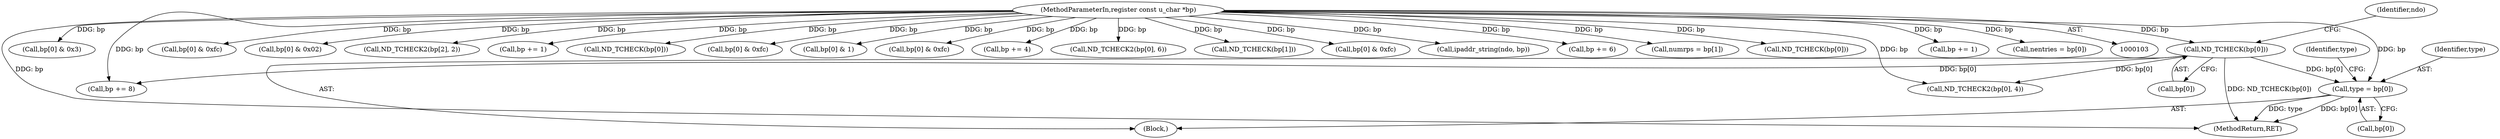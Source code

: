 digraph "0_tcpdump_5dc1860d8267b1e0cb78c9ffa2a40bea2fdb3ddc@array" {
"1000124" [label="(Call,type = bp[0])"];
"1000116" [label="(Call,ND_TCHECK(bp[0]))"];
"1000105" [label="(MethodParameterIn,register const u_char *bp)"];
"1000237" [label="(Call,bp[0] & 0x3)"];
"1000126" [label="(Call,bp[0])"];
"1000376" [label="(Call,bp[0] & 0xfc)"];
"1000354" [label="(Call,bp[0] & 0x02)"];
"1000125" [label="(Identifier,type)"];
"1000107" [label="(Block,)"];
"1000161" [label="(Call,ND_TCHECK2(bp[2], 2))"];
"1000303" [label="(Call,bp += 1)"];
"1000232" [label="(Call,ND_TCHECK(bp[0]))"];
"1000278" [label="(Call,bp[0] & 0xfc)"];
"1000336" [label="(Call,bp[0] & 1)"];
"1000124" [label="(Call,type = bp[0])"];
"1000365" [label="(Call,bp[0] & 0xfc)"];
"1000221" [label="(Call,bp += 4)"];
"1000397" [label="(MethodReturn,RET)"];
"1000322" [label="(Call,ND_TCHECK2(bp[0], 6))"];
"1000152" [label="(Call,ND_TCHECK(bp[1]))"];
"1000268" [label="(Call,bp[0] & 0xfc)"];
"1000218" [label="(Call,ipaddr_string(ndo, bp))"];
"1000191" [label="(Call,bp += 8)"];
"1000384" [label="(Call,bp += 6)"];
"1000208" [label="(Call,ND_TCHECK2(bp[0], 4))"];
"1000156" [label="(Call,numrps = bp[1])"];
"1000294" [label="(Call,ND_TCHECK(bp[0]))"];
"1000283" [label="(Call,bp += 1)"];
"1000116" [label="(Call,ND_TCHECK(bp[0]))"];
"1000130" [label="(Identifier,type)"];
"1000105" [label="(MethodParameterIn,register const u_char *bp)"];
"1000117" [label="(Call,bp[0])"];
"1000298" [label="(Call,nentries = bp[0])"];
"1000122" [label="(Identifier,ndo)"];
"1000124" -> "1000107"  [label="AST: "];
"1000124" -> "1000126"  [label="CFG: "];
"1000125" -> "1000124"  [label="AST: "];
"1000126" -> "1000124"  [label="AST: "];
"1000130" -> "1000124"  [label="CFG: "];
"1000124" -> "1000397"  [label="DDG: bp[0]"];
"1000124" -> "1000397"  [label="DDG: type"];
"1000116" -> "1000124"  [label="DDG: bp[0]"];
"1000105" -> "1000124"  [label="DDG: bp"];
"1000116" -> "1000107"  [label="AST: "];
"1000116" -> "1000117"  [label="CFG: "];
"1000117" -> "1000116"  [label="AST: "];
"1000122" -> "1000116"  [label="CFG: "];
"1000116" -> "1000397"  [label="DDG: ND_TCHECK(bp[0])"];
"1000105" -> "1000116"  [label="DDG: bp"];
"1000116" -> "1000191"  [label="DDG: bp[0]"];
"1000116" -> "1000208"  [label="DDG: bp[0]"];
"1000105" -> "1000103"  [label="AST: "];
"1000105" -> "1000397"  [label="DDG: bp"];
"1000105" -> "1000152"  [label="DDG: bp"];
"1000105" -> "1000156"  [label="DDG: bp"];
"1000105" -> "1000161"  [label="DDG: bp"];
"1000105" -> "1000191"  [label="DDG: bp"];
"1000105" -> "1000208"  [label="DDG: bp"];
"1000105" -> "1000218"  [label="DDG: bp"];
"1000105" -> "1000221"  [label="DDG: bp"];
"1000105" -> "1000232"  [label="DDG: bp"];
"1000105" -> "1000237"  [label="DDG: bp"];
"1000105" -> "1000268"  [label="DDG: bp"];
"1000105" -> "1000278"  [label="DDG: bp"];
"1000105" -> "1000283"  [label="DDG: bp"];
"1000105" -> "1000294"  [label="DDG: bp"];
"1000105" -> "1000298"  [label="DDG: bp"];
"1000105" -> "1000303"  [label="DDG: bp"];
"1000105" -> "1000322"  [label="DDG: bp"];
"1000105" -> "1000336"  [label="DDG: bp"];
"1000105" -> "1000354"  [label="DDG: bp"];
"1000105" -> "1000365"  [label="DDG: bp"];
"1000105" -> "1000376"  [label="DDG: bp"];
"1000105" -> "1000384"  [label="DDG: bp"];
}
